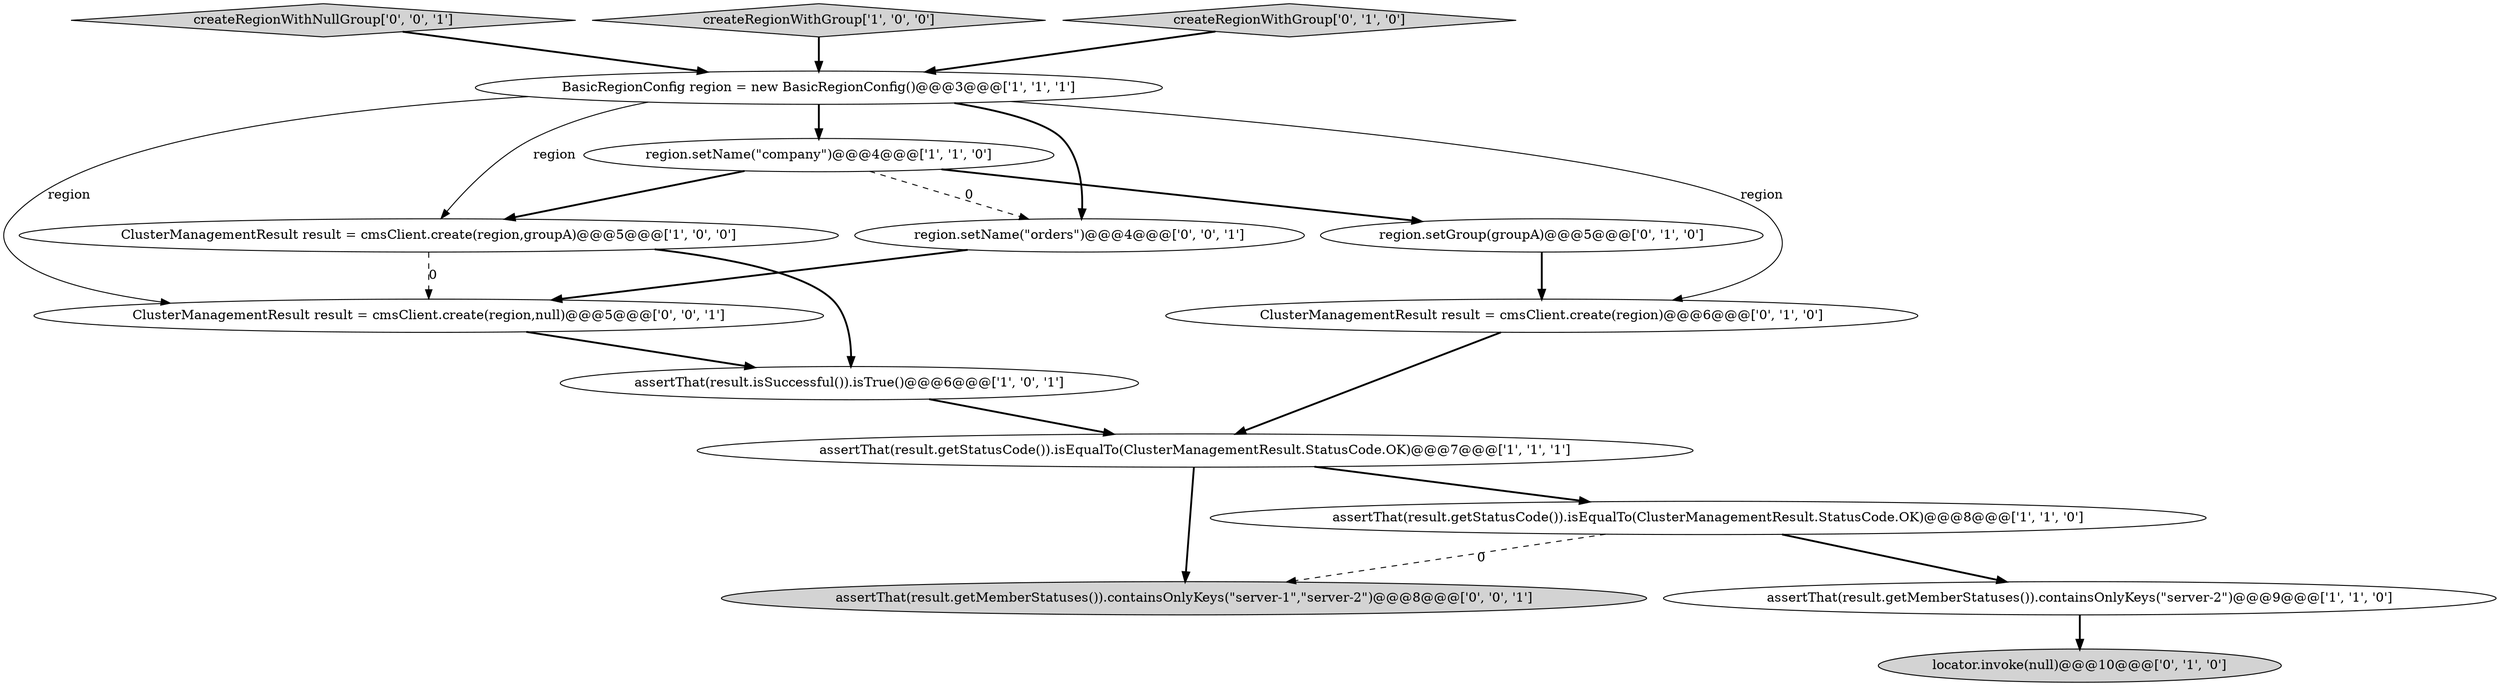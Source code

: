 digraph {
12 [style = filled, label = "assertThat(result.getMemberStatuses()).containsOnlyKeys(\"server-1\",\"server-2\")@@@8@@@['0', '0', '1']", fillcolor = lightgray, shape = ellipse image = "AAA0AAABBB3BBB"];
8 [style = filled, label = "locator.invoke(null)@@@10@@@['0', '1', '0']", fillcolor = lightgray, shape = ellipse image = "AAA0AAABBB2BBB"];
2 [style = filled, label = "assertThat(result.getStatusCode()).isEqualTo(ClusterManagementResult.StatusCode.OK)@@@8@@@['1', '1', '0']", fillcolor = white, shape = ellipse image = "AAA0AAABBB1BBB"];
13 [style = filled, label = "createRegionWithNullGroup['0', '0', '1']", fillcolor = lightgray, shape = diamond image = "AAA0AAABBB3BBB"];
14 [style = filled, label = "region.setName(\"orders\")@@@4@@@['0', '0', '1']", fillcolor = white, shape = ellipse image = "AAA0AAABBB3BBB"];
15 [style = filled, label = "ClusterManagementResult result = cmsClient.create(region,null)@@@5@@@['0', '0', '1']", fillcolor = white, shape = ellipse image = "AAA0AAABBB3BBB"];
0 [style = filled, label = "assertThat(result.getMemberStatuses()).containsOnlyKeys(\"server-2\")@@@9@@@['1', '1', '0']", fillcolor = white, shape = ellipse image = "AAA0AAABBB1BBB"];
3 [style = filled, label = "createRegionWithGroup['1', '0', '0']", fillcolor = lightgray, shape = diamond image = "AAA0AAABBB1BBB"];
4 [style = filled, label = "region.setName(\"company\")@@@4@@@['1', '1', '0']", fillcolor = white, shape = ellipse image = "AAA0AAABBB1BBB"];
11 [style = filled, label = "createRegionWithGroup['0', '1', '0']", fillcolor = lightgray, shape = diamond image = "AAA0AAABBB2BBB"];
6 [style = filled, label = "assertThat(result.isSuccessful()).isTrue()@@@6@@@['1', '0', '1']", fillcolor = white, shape = ellipse image = "AAA0AAABBB1BBB"];
5 [style = filled, label = "ClusterManagementResult result = cmsClient.create(region,groupA)@@@5@@@['1', '0', '0']", fillcolor = white, shape = ellipse image = "AAA0AAABBB1BBB"];
1 [style = filled, label = "BasicRegionConfig region = new BasicRegionConfig()@@@3@@@['1', '1', '1']", fillcolor = white, shape = ellipse image = "AAA0AAABBB1BBB"];
9 [style = filled, label = "ClusterManagementResult result = cmsClient.create(region)@@@6@@@['0', '1', '0']", fillcolor = white, shape = ellipse image = "AAA1AAABBB2BBB"];
10 [style = filled, label = "region.setGroup(groupA)@@@5@@@['0', '1', '0']", fillcolor = white, shape = ellipse image = "AAA0AAABBB2BBB"];
7 [style = filled, label = "assertThat(result.getStatusCode()).isEqualTo(ClusterManagementResult.StatusCode.OK)@@@7@@@['1', '1', '1']", fillcolor = white, shape = ellipse image = "AAA0AAABBB1BBB"];
4->14 [style = dashed, label="0"];
1->15 [style = solid, label="region"];
10->9 [style = bold, label=""];
4->5 [style = bold, label=""];
11->1 [style = bold, label=""];
0->8 [style = bold, label=""];
7->2 [style = bold, label=""];
1->14 [style = bold, label=""];
15->6 [style = bold, label=""];
3->1 [style = bold, label=""];
7->12 [style = bold, label=""];
1->5 [style = solid, label="region"];
1->4 [style = bold, label=""];
4->10 [style = bold, label=""];
13->1 [style = bold, label=""];
1->9 [style = solid, label="region"];
2->0 [style = bold, label=""];
6->7 [style = bold, label=""];
14->15 [style = bold, label=""];
5->15 [style = dashed, label="0"];
5->6 [style = bold, label=""];
2->12 [style = dashed, label="0"];
9->7 [style = bold, label=""];
}
